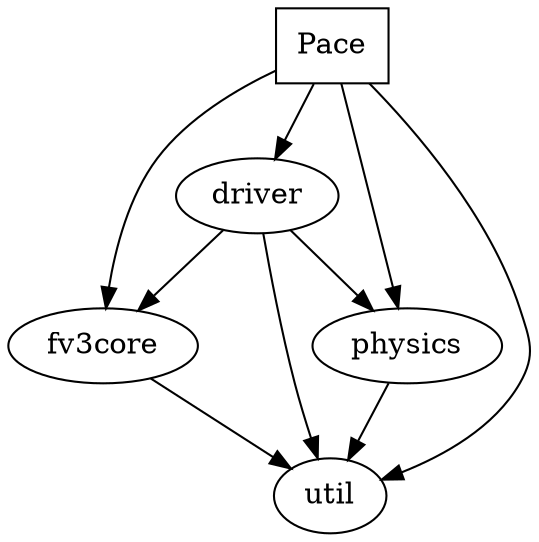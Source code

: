 digraph {
  Pace [shape=box]
  fv3core [shape=oval]
  driver [shape=oval]
  physics [shape=oval]
  util [shape=oval]
  
  Pace -> fv3core
  Pace -> physics
  Pace -> util
  Pace -> driver
  driver -> fv3core
  driver -> physics
  driver -> util
  fv3core -> util
  physics -> util

}
